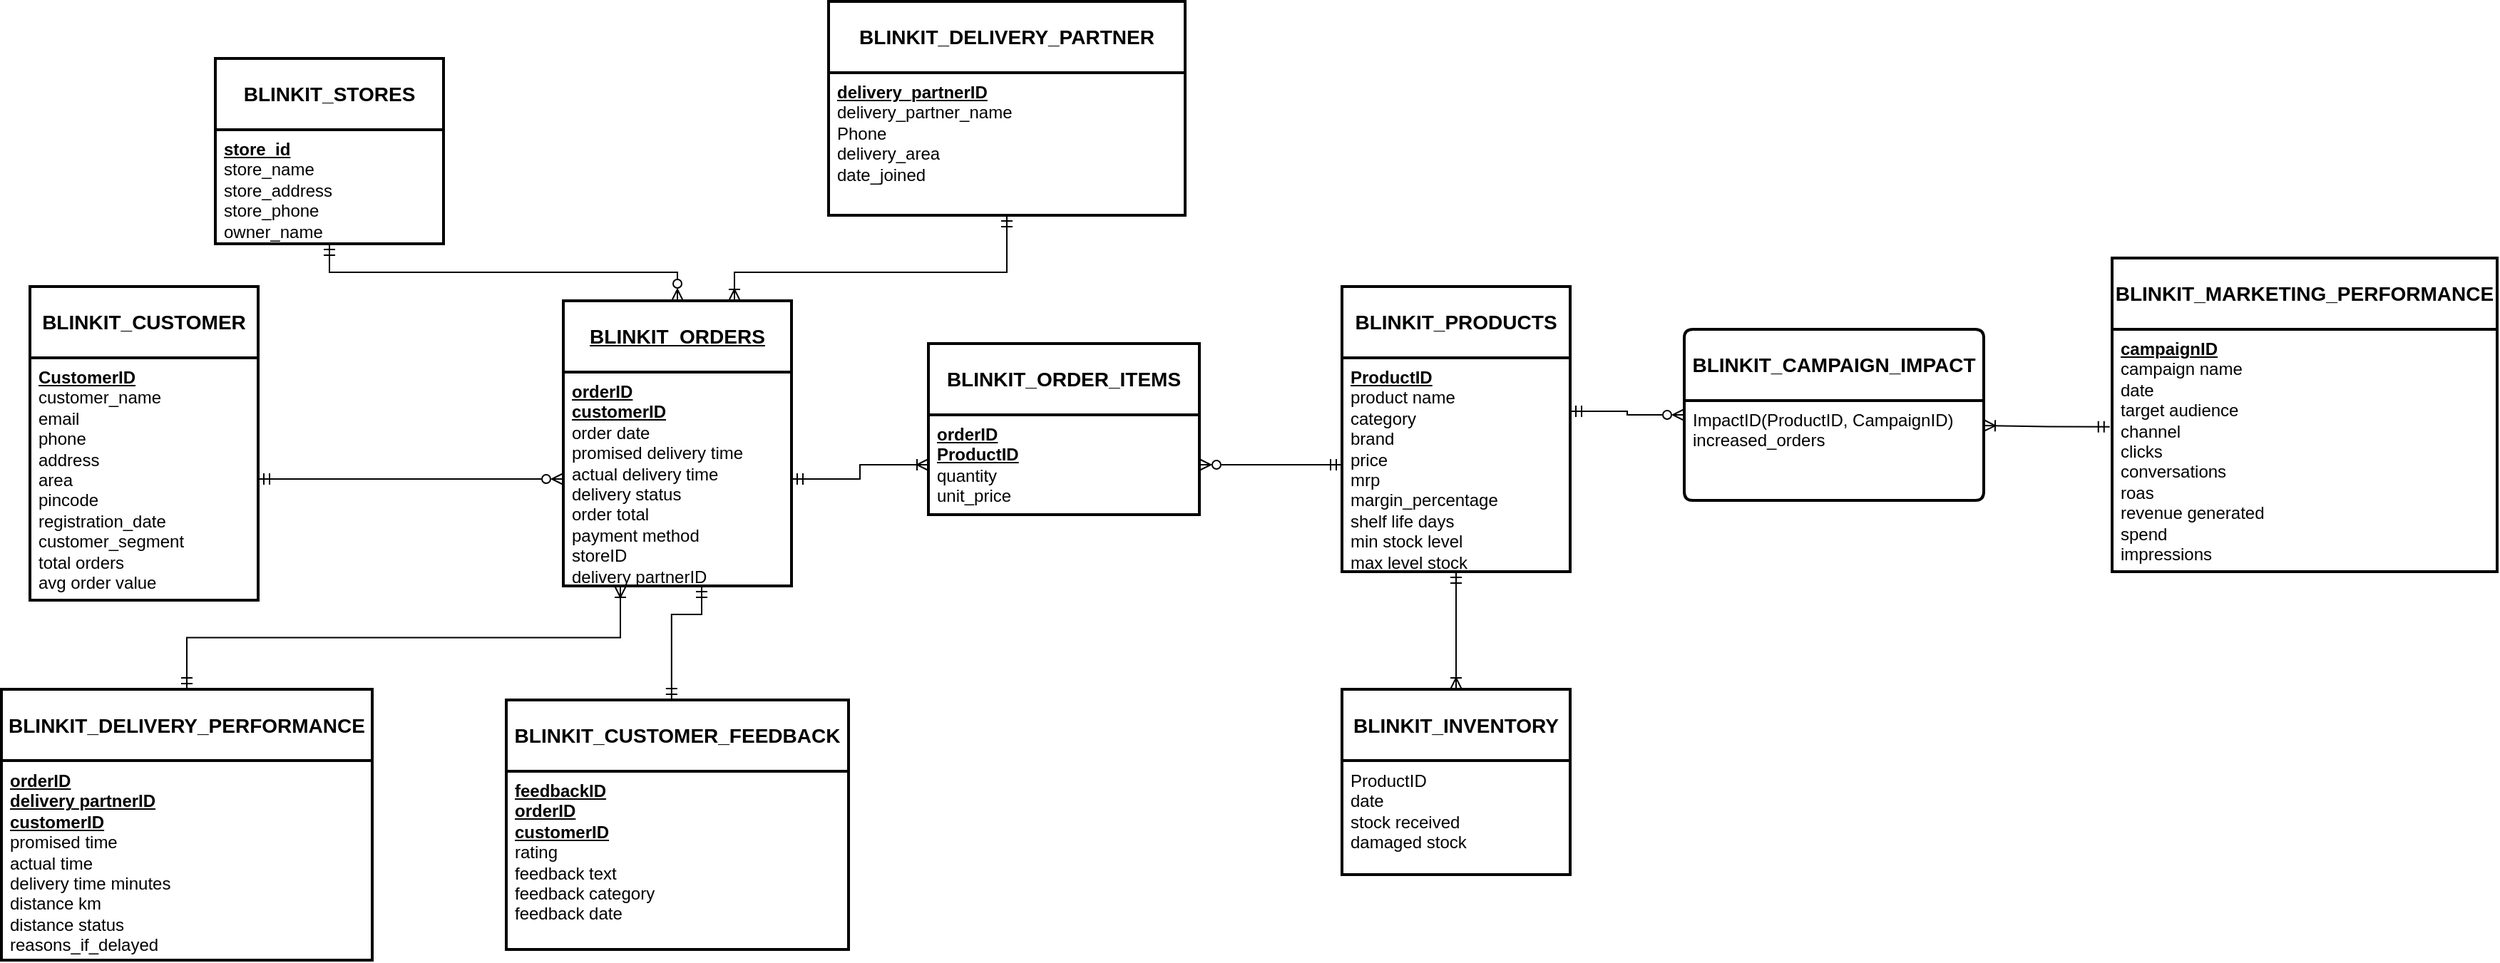 <mxfile version="26.1.1">
  <diagram name="Page-1" id="y06rnFOcyYg07HTtk7I7">
    <mxGraphModel grid="1" page="1" gridSize="10" guides="1" tooltips="1" connect="1" arrows="1" fold="1" pageScale="1" pageWidth="827" pageHeight="1169" math="0" shadow="0">
      <root>
        <mxCell id="0" />
        <mxCell id="1" parent="0" />
        <mxCell id="3FQP7Zj7iUDV4RMBYiaK-109" value="&lt;b&gt;BLINKIT_CUSTOMER&lt;/b&gt;" style="swimlane;childLayout=stackLayout;horizontal=1;startSize=50;horizontalStack=0;rounded=0;fontSize=14;fontStyle=0;strokeWidth=2;resizeParent=0;resizeLast=1;shadow=0;dashed=0;align=center;arcSize=4;whiteSpace=wrap;html=1;" vertex="1" parent="1">
          <mxGeometry x="-40" y="180" width="160" height="220" as="geometry" />
        </mxCell>
        <mxCell id="3FQP7Zj7iUDV4RMBYiaK-110" value="&lt;b&gt;&lt;u&gt;CustomerID&lt;/u&gt;&lt;/b&gt;&lt;div&gt;customer_name&lt;/div&gt;&lt;div&gt;email&lt;/div&gt;&lt;div&gt;phone&lt;/div&gt;&lt;div&gt;address&lt;/div&gt;&lt;div&gt;area&lt;/div&gt;&lt;div&gt;pincode&lt;/div&gt;&lt;div&gt;registration_date&lt;/div&gt;&lt;div&gt;customer_segment&lt;/div&gt;&lt;div&gt;total orders&lt;/div&gt;&lt;div&gt;avg order value&lt;/div&gt;&lt;div&gt;&lt;br&gt;&lt;/div&gt;" style="align=left;strokeColor=none;fillColor=none;spacingLeft=4;spacingRight=4;fontSize=12;verticalAlign=top;resizable=0;rotatable=0;part=1;html=1;whiteSpace=wrap;" vertex="1" parent="3FQP7Zj7iUDV4RMBYiaK-109">
          <mxGeometry y="50" width="160" height="170" as="geometry" />
        </mxCell>
        <mxCell id="3FQP7Zj7iUDV4RMBYiaK-111" value="&lt;b&gt;BLINKIT_PRODUCTS&lt;/b&gt;" style="swimlane;childLayout=stackLayout;horizontal=1;startSize=50;horizontalStack=0;rounded=0;fontSize=14;fontStyle=0;strokeWidth=2;resizeParent=0;resizeLast=1;shadow=0;dashed=0;align=center;arcSize=4;whiteSpace=wrap;html=1;" vertex="1" parent="1">
          <mxGeometry x="880" y="180" width="160" height="200" as="geometry" />
        </mxCell>
        <mxCell id="3FQP7Zj7iUDV4RMBYiaK-112" value="&lt;b&gt;&lt;u&gt;ProductID&lt;/u&gt;&lt;/b&gt;&lt;div&gt;product name&lt;/div&gt;&lt;div&gt;category&lt;/div&gt;&lt;div&gt;brand&lt;/div&gt;&lt;div&gt;price&lt;/div&gt;&lt;div&gt;mrp&lt;/div&gt;&lt;div&gt;margin_percentage&lt;/div&gt;&lt;div&gt;shelf life days&lt;/div&gt;&lt;div&gt;min stock level&lt;/div&gt;&lt;div&gt;max level stock&lt;/div&gt;" style="align=left;strokeColor=none;fillColor=none;spacingLeft=4;spacingRight=4;fontSize=12;verticalAlign=top;resizable=0;rotatable=0;part=1;html=1;whiteSpace=wrap;" vertex="1" parent="3FQP7Zj7iUDV4RMBYiaK-111">
          <mxGeometry y="50" width="160" height="150" as="geometry" />
        </mxCell>
        <mxCell id="JYVeFwcHpj_07sLq7fxB-6" style="edgeStyle=orthogonalEdgeStyle;rounded=0;orthogonalLoop=1;jettySize=auto;html=1;exitX=0.5;exitY=0;exitDx=0;exitDy=0;entryX=0.5;entryY=1;entryDx=0;entryDy=0;endArrow=ERmandOne;endFill=0;startArrow=ERzeroToMany;startFill=0;" edge="1" parent="1" source="3FQP7Zj7iUDV4RMBYiaK-113" target="JYVeFwcHpj_07sLq7fxB-3">
          <mxGeometry relative="1" as="geometry" />
        </mxCell>
        <mxCell id="JYVeFwcHpj_07sLq7fxB-8" style="edgeStyle=orthogonalEdgeStyle;rounded=0;orthogonalLoop=1;jettySize=auto;html=1;exitX=0.75;exitY=0;exitDx=0;exitDy=0;entryX=0.5;entryY=1;entryDx=0;entryDy=0;endArrow=ERmandOne;endFill=0;startArrow=ERoneToMany;startFill=0;" edge="1" parent="1" source="3FQP7Zj7iUDV4RMBYiaK-113" target="JYVeFwcHpj_07sLq7fxB-5">
          <mxGeometry relative="1" as="geometry">
            <Array as="points">
              <mxPoint x="454" y="170" />
              <mxPoint x="645" y="170" />
            </Array>
          </mxGeometry>
        </mxCell>
        <mxCell id="3FQP7Zj7iUDV4RMBYiaK-113" value="&lt;b&gt;&lt;u&gt;BLINKIT_ORDERS&lt;/u&gt;&lt;/b&gt;" style="swimlane;childLayout=stackLayout;horizontal=1;startSize=50;horizontalStack=0;rounded=0;fontSize=14;fontStyle=0;strokeWidth=2;resizeParent=0;resizeLast=1;shadow=0;dashed=0;align=center;arcSize=4;whiteSpace=wrap;html=1;" vertex="1" parent="1">
          <mxGeometry x="334" y="190" width="160" height="200" as="geometry" />
        </mxCell>
        <mxCell id="3FQP7Zj7iUDV4RMBYiaK-114" value="&lt;b&gt;&lt;u&gt;orderID&lt;/u&gt;&lt;/b&gt;&lt;div&gt;&lt;b&gt;&lt;u&gt;customerID&lt;/u&gt;&lt;/b&gt;&lt;/div&gt;&lt;div&gt;order date&lt;/div&gt;&lt;div&gt;promised delivery time&lt;/div&gt;&lt;div&gt;actual delivery time&lt;/div&gt;&lt;div&gt;delivery status&lt;/div&gt;&lt;div&gt;order total&amp;nbsp;&lt;/div&gt;&lt;div&gt;payment method&lt;/div&gt;&lt;div&gt;storeID&lt;/div&gt;&lt;div&gt;delivery partnerID&lt;/div&gt;&lt;div&gt;&lt;br&gt;&lt;/div&gt;" style="align=left;strokeColor=none;fillColor=none;spacingLeft=4;spacingRight=4;fontSize=12;verticalAlign=top;resizable=0;rotatable=0;part=1;html=1;whiteSpace=wrap;" vertex="1" parent="3FQP7Zj7iUDV4RMBYiaK-113">
          <mxGeometry y="50" width="160" height="150" as="geometry" />
        </mxCell>
        <mxCell id="3FQP7Zj7iUDV4RMBYiaK-117" value="&lt;b&gt;BLINKIT_ORDER_ITEMS&lt;/b&gt;" style="swimlane;childLayout=stackLayout;horizontal=1;startSize=50;horizontalStack=0;rounded=0;fontSize=14;fontStyle=0;strokeWidth=2;resizeParent=0;resizeLast=1;shadow=0;dashed=0;align=center;arcSize=4;whiteSpace=wrap;html=1;" vertex="1" parent="1">
          <mxGeometry x="590" y="220" width="190" height="120" as="geometry" />
        </mxCell>
        <mxCell id="3FQP7Zj7iUDV4RMBYiaK-118" value="&lt;b&gt;&lt;u&gt;orderID&lt;/u&gt;&lt;/b&gt;&lt;div&gt;&lt;b&gt;&lt;u&gt;ProductID&lt;/u&gt;&lt;/b&gt;&lt;/div&gt;&lt;div&gt;quantity&lt;/div&gt;&lt;div&gt;unit_price&lt;/div&gt;" style="align=left;strokeColor=none;fillColor=none;spacingLeft=4;spacingRight=4;fontSize=12;verticalAlign=top;resizable=0;rotatable=0;part=1;html=1;whiteSpace=wrap;" vertex="1" parent="3FQP7Zj7iUDV4RMBYiaK-117">
          <mxGeometry y="50" width="190" height="70" as="geometry" />
        </mxCell>
        <mxCell id="3FQP7Zj7iUDV4RMBYiaK-123" value="&lt;b&gt;BLINKIT_CUSTOMER_FEEDBACK&lt;/b&gt;" style="swimlane;childLayout=stackLayout;horizontal=1;startSize=50;horizontalStack=0;rounded=0;fontSize=14;fontStyle=0;strokeWidth=2;resizeParent=0;resizeLast=1;shadow=0;dashed=0;align=center;arcSize=4;whiteSpace=wrap;html=1;" vertex="1" parent="1">
          <mxGeometry x="294" y="470" width="240" height="175" as="geometry" />
        </mxCell>
        <mxCell id="3FQP7Zj7iUDV4RMBYiaK-124" value="&lt;b&gt;&lt;u&gt;feedbackID&lt;/u&gt;&lt;/b&gt;&lt;div&gt;&lt;b&gt;&lt;u&gt;orderID&lt;/u&gt;&lt;/b&gt;&lt;/div&gt;&lt;div&gt;&lt;b&gt;&lt;u&gt;customerID&lt;/u&gt;&lt;/b&gt;&lt;/div&gt;&lt;div&gt;rating&lt;/div&gt;&lt;div&gt;feedback text&lt;/div&gt;&lt;div&gt;feedback category&lt;/div&gt;&lt;div&gt;feedback date&lt;/div&gt;" style="align=left;strokeColor=none;fillColor=none;spacingLeft=4;spacingRight=4;fontSize=12;verticalAlign=top;resizable=0;rotatable=0;part=1;html=1;whiteSpace=wrap;" vertex="1" parent="3FQP7Zj7iUDV4RMBYiaK-123">
          <mxGeometry y="50" width="240" height="125" as="geometry" />
        </mxCell>
        <mxCell id="PaVeQNF0_1uJ8ivoW8iE-1" style="edgeStyle=orthogonalEdgeStyle;rounded=0;orthogonalLoop=1;jettySize=auto;html=1;exitX=0.5;exitY=0;exitDx=0;exitDy=0;entryX=0.5;entryY=1;entryDx=0;entryDy=0;endArrow=ERmandOne;endFill=0;startArrow=ERoneToMany;startFill=0;" edge="1" parent="1" source="3FQP7Zj7iUDV4RMBYiaK-126" target="3FQP7Zj7iUDV4RMBYiaK-112">
          <mxGeometry relative="1" as="geometry" />
        </mxCell>
        <mxCell id="3FQP7Zj7iUDV4RMBYiaK-126" value="&lt;b&gt;BLINKIT_INVENTORY&lt;/b&gt;" style="swimlane;childLayout=stackLayout;horizontal=1;startSize=50;horizontalStack=0;rounded=0;fontSize=14;fontStyle=0;strokeWidth=2;resizeParent=0;resizeLast=1;shadow=0;dashed=0;align=center;arcSize=4;whiteSpace=wrap;html=1;" vertex="1" parent="1">
          <mxGeometry x="880" y="462.5" width="160" height="130" as="geometry" />
        </mxCell>
        <mxCell id="3FQP7Zj7iUDV4RMBYiaK-127" value="ProductID&lt;div&gt;date&lt;/div&gt;&lt;div&gt;stock received&lt;/div&gt;&lt;div&gt;damaged stock&lt;/div&gt;" style="align=left;strokeColor=none;fillColor=none;spacingLeft=4;spacingRight=4;fontSize=12;verticalAlign=top;resizable=0;rotatable=0;part=1;html=1;whiteSpace=wrap;" vertex="1" parent="3FQP7Zj7iUDV4RMBYiaK-126">
          <mxGeometry y="50" width="160" height="80" as="geometry" />
        </mxCell>
        <mxCell id="3FQP7Zj7iUDV4RMBYiaK-128" value="&lt;b&gt;BLINKIT_MARKETING_PERFORMANCE&lt;/b&gt;" style="swimlane;childLayout=stackLayout;horizontal=1;startSize=50;horizontalStack=0;rounded=0;fontSize=14;fontStyle=0;strokeWidth=2;resizeParent=0;resizeLast=1;shadow=0;dashed=0;align=center;arcSize=4;whiteSpace=wrap;html=1;" vertex="1" parent="1">
          <mxGeometry x="1420" y="160" width="270" height="220" as="geometry" />
        </mxCell>
        <mxCell id="3FQP7Zj7iUDV4RMBYiaK-129" value="&lt;b&gt;&lt;u&gt;campaignID&lt;/u&gt;&lt;/b&gt;&lt;div&gt;campaign name&lt;/div&gt;&lt;div&gt;date&lt;/div&gt;&lt;div&gt;target audience&lt;/div&gt;&lt;div&gt;channel&lt;/div&gt;&lt;div&gt;clicks&lt;/div&gt;&lt;div&gt;conversations&lt;/div&gt;&lt;div&gt;roas&lt;/div&gt;&lt;div&gt;revenue generated&lt;/div&gt;&lt;div&gt;spend&lt;/div&gt;&lt;div&gt;impressions&lt;/div&gt;" style="align=left;strokeColor=none;fillColor=none;spacingLeft=4;spacingRight=4;fontSize=12;verticalAlign=top;resizable=0;rotatable=0;part=1;html=1;whiteSpace=wrap;" vertex="1" parent="3FQP7Zj7iUDV4RMBYiaK-128">
          <mxGeometry y="50" width="270" height="170" as="geometry" />
        </mxCell>
        <mxCell id="PaVeQNF0_1uJ8ivoW8iE-2" style="edgeStyle=orthogonalEdgeStyle;rounded=0;orthogonalLoop=1;jettySize=auto;html=1;exitX=0.5;exitY=0;exitDx=0;exitDy=0;entryX=0.25;entryY=1;entryDx=0;entryDy=0;endArrow=ERoneToMany;endFill=0;startArrow=ERmandOne;startFill=0;" edge="1" parent="1" source="3FQP7Zj7iUDV4RMBYiaK-130" target="3FQP7Zj7iUDV4RMBYiaK-114">
          <mxGeometry relative="1" as="geometry" />
        </mxCell>
        <mxCell id="3FQP7Zj7iUDV4RMBYiaK-130" value="&lt;b&gt;BLINKIT_DELIVERY_PERFORMANCE&lt;/b&gt;" style="swimlane;childLayout=stackLayout;horizontal=1;startSize=50;horizontalStack=0;rounded=0;fontSize=14;fontStyle=0;strokeWidth=2;resizeParent=0;resizeLast=1;shadow=0;dashed=0;align=center;arcSize=4;whiteSpace=wrap;html=1;" vertex="1" parent="1">
          <mxGeometry x="-60" y="462.5" width="260" height="190" as="geometry" />
        </mxCell>
        <mxCell id="3FQP7Zj7iUDV4RMBYiaK-131" value="&lt;b style=&quot;&quot;&gt;&lt;u&gt;orderID&lt;/u&gt;&lt;/b&gt;&lt;div&gt;&lt;b&gt;&lt;u&gt;delivery partnerID&lt;/u&gt;&lt;/b&gt;&lt;/div&gt;&lt;div&gt;&lt;b style=&quot;&quot;&gt;&lt;u&gt;customerID&lt;/u&gt;&lt;/b&gt;&lt;/div&gt;&lt;div&gt;promised time&lt;/div&gt;&lt;div&gt;actual time&lt;/div&gt;&lt;div&gt;delivery time minutes&lt;/div&gt;&lt;div&gt;distance km&lt;/div&gt;&lt;div&gt;distance status&lt;/div&gt;&lt;div&gt;reasons_if_delayed&lt;/div&gt;" style="align=left;strokeColor=none;fillColor=none;spacingLeft=4;spacingRight=4;fontSize=12;verticalAlign=top;resizable=0;rotatable=0;part=1;html=1;whiteSpace=wrap;" vertex="1" parent="3FQP7Zj7iUDV4RMBYiaK-130">
          <mxGeometry y="50" width="260" height="140" as="geometry" />
        </mxCell>
        <mxCell id="3FQP7Zj7iUDV4RMBYiaK-133" style="edgeStyle=orthogonalEdgeStyle;rounded=0;orthogonalLoop=1;jettySize=auto;html=1;exitX=1;exitY=0.5;exitDx=0;exitDy=0;entryX=0;entryY=0.5;entryDx=0;entryDy=0;endArrow=ERzeroToMany;endFill=0;startArrow=ERmandOne;startFill=0;" edge="1" parent="1" source="3FQP7Zj7iUDV4RMBYiaK-110" target="3FQP7Zj7iUDV4RMBYiaK-114">
          <mxGeometry relative="1" as="geometry" />
        </mxCell>
        <mxCell id="_lz8bZvO0PPW8Vb-i6Rp-1" style="edgeStyle=orthogonalEdgeStyle;rounded=0;orthogonalLoop=1;jettySize=auto;html=1;exitX=1;exitY=0.5;exitDx=0;exitDy=0;entryX=0;entryY=0.5;entryDx=0;entryDy=0;endArrow=ERmandOne;endFill=0;startArrow=ERzeroToMany;startFill=0;" edge="1" parent="1" source="3FQP7Zj7iUDV4RMBYiaK-118" target="3FQP7Zj7iUDV4RMBYiaK-112">
          <mxGeometry relative="1" as="geometry">
            <Array as="points">
              <mxPoint x="880" y="305" />
              <mxPoint x="880" y="305" />
            </Array>
          </mxGeometry>
        </mxCell>
        <mxCell id="_lz8bZvO0PPW8Vb-i6Rp-2" style="edgeStyle=orthogonalEdgeStyle;rounded=0;orthogonalLoop=1;jettySize=auto;html=1;exitX=1;exitY=0.5;exitDx=0;exitDy=0;endArrow=ERoneToMany;endFill=0;startArrow=ERmandOne;startFill=0;" edge="1" parent="1" source="3FQP7Zj7iUDV4RMBYiaK-114" target="3FQP7Zj7iUDV4RMBYiaK-118">
          <mxGeometry relative="1" as="geometry" />
        </mxCell>
        <mxCell id="PaVeQNF0_1uJ8ivoW8iE-6" value="&lt;b&gt;BLINKIT_CAMPAIGN_IMPACT&lt;/b&gt;" style="swimlane;childLayout=stackLayout;horizontal=1;startSize=50;horizontalStack=0;rounded=1;fontSize=14;fontStyle=0;strokeWidth=2;resizeParent=0;resizeLast=1;shadow=0;dashed=0;align=center;arcSize=4;whiteSpace=wrap;html=1;" vertex="1" parent="1">
          <mxGeometry x="1120" y="210" width="210" height="120" as="geometry" />
        </mxCell>
        <mxCell id="PaVeQNF0_1uJ8ivoW8iE-7" value="ImpactID(ProductID,&amp;nbsp;&lt;span style=&quot;background-color: transparent; color: light-dark(rgb(0, 0, 0), rgb(255, 255, 255));&quot;&gt;CampaignID)&lt;/span&gt;&lt;div&gt;&lt;span style=&quot;background-color: transparent; color: light-dark(rgb(0, 0, 0), rgb(255, 255, 255));&quot;&gt;increased_orders&lt;/span&gt;&lt;/div&gt;" style="align=left;strokeColor=none;fillColor=none;spacingLeft=4;spacingRight=4;fontSize=12;verticalAlign=top;resizable=0;rotatable=0;part=1;html=1;whiteSpace=wrap;" vertex="1" parent="PaVeQNF0_1uJ8ivoW8iE-6">
          <mxGeometry y="50" width="210" height="70" as="geometry" />
        </mxCell>
        <mxCell id="PaVeQNF0_1uJ8ivoW8iE-8" style="edgeStyle=orthogonalEdgeStyle;rounded=0;orthogonalLoop=1;jettySize=auto;html=1;exitX=1;exitY=0.25;exitDx=0;exitDy=0;entryX=0;entryY=0.5;entryDx=0;entryDy=0;endArrow=ERzeroToMany;endFill=0;startArrow=ERmandOne;startFill=0;" edge="1" parent="1" source="3FQP7Zj7iUDV4RMBYiaK-112" target="PaVeQNF0_1uJ8ivoW8iE-6">
          <mxGeometry relative="1" as="geometry" />
        </mxCell>
        <mxCell id="PaVeQNF0_1uJ8ivoW8iE-9" style="edgeStyle=orthogonalEdgeStyle;rounded=0;orthogonalLoop=1;jettySize=auto;html=1;exitX=-0.006;exitY=0.402;exitDx=0;exitDy=0;entryX=1;entryY=0.25;entryDx=0;entryDy=0;endArrow=ERoneToMany;endFill=0;startArrow=ERmandOne;startFill=0;exitPerimeter=0;" edge="1" parent="1" source="3FQP7Zj7iUDV4RMBYiaK-129" target="PaVeQNF0_1uJ8ivoW8iE-7">
          <mxGeometry relative="1" as="geometry" />
        </mxCell>
        <mxCell id="JYVeFwcHpj_07sLq7fxB-2" value="&lt;b&gt;BLINKIT_STORES&lt;/b&gt;" style="swimlane;childLayout=stackLayout;horizontal=1;startSize=50;horizontalStack=0;rounded=0;fontSize=14;fontStyle=0;strokeWidth=2;resizeParent=0;resizeLast=1;shadow=0;dashed=0;align=center;arcSize=4;whiteSpace=wrap;html=1;" vertex="1" parent="1">
          <mxGeometry x="90" y="20" width="160" height="130" as="geometry" />
        </mxCell>
        <mxCell id="JYVeFwcHpj_07sLq7fxB-3" value="&lt;b&gt;&lt;u&gt;store_id&lt;br&gt;&lt;/u&gt;&lt;/b&gt;store_name&lt;div&gt;store_address&lt;/div&gt;&lt;div&gt;store_phone&lt;/div&gt;&lt;div&gt;owner_name&lt;/div&gt;&lt;div&gt;&lt;br&gt;&lt;/div&gt;" style="align=left;strokeColor=none;fillColor=none;spacingLeft=4;spacingRight=4;fontSize=12;verticalAlign=top;resizable=0;rotatable=0;part=1;html=1;whiteSpace=wrap;" vertex="1" parent="JYVeFwcHpj_07sLq7fxB-2">
          <mxGeometry y="50" width="160" height="80" as="geometry" />
        </mxCell>
        <mxCell id="JYVeFwcHpj_07sLq7fxB-4" value="&lt;b&gt;BLINKIT_DELIVERY_PARTNER&lt;/b&gt;" style="swimlane;childLayout=stackLayout;horizontal=1;startSize=50;horizontalStack=0;rounded=0;fontSize=14;fontStyle=0;strokeWidth=2;resizeParent=0;resizeLast=1;shadow=0;dashed=0;align=center;arcSize=4;whiteSpace=wrap;html=1;" vertex="1" parent="1">
          <mxGeometry x="520" y="-20" width="250" height="150" as="geometry" />
        </mxCell>
        <mxCell id="JYVeFwcHpj_07sLq7fxB-5" value="&lt;b&gt;&lt;u&gt;delivery_partnerID&lt;/u&gt;&lt;/b&gt;&lt;br&gt;delivery_partner_name&lt;div&gt;Phone&lt;/div&gt;&lt;div&gt;delivery_area&lt;/div&gt;&lt;div&gt;date_joined&lt;br&gt;&lt;br&gt;&lt;/div&gt;" style="align=left;strokeColor=none;fillColor=none;spacingLeft=4;spacingRight=4;fontSize=12;verticalAlign=top;resizable=0;rotatable=0;part=1;html=1;whiteSpace=wrap;" vertex="1" parent="JYVeFwcHpj_07sLq7fxB-4">
          <mxGeometry y="50" width="250" height="100" as="geometry" />
        </mxCell>
        <mxCell id="FkbDv8gm4fMAR_b3d7z_-2" style="edgeStyle=orthogonalEdgeStyle;rounded=0;orthogonalLoop=1;jettySize=auto;html=1;startArrow=ERmandOne;startFill=0;endArrow=ERmandOne;endFill=0;exitX=0.483;exitY=0;exitDx=0;exitDy=0;exitPerimeter=0;" edge="1" parent="1" source="3FQP7Zj7iUDV4RMBYiaK-123">
          <mxGeometry relative="1" as="geometry">
            <Array as="points">
              <mxPoint x="410" y="410" />
              <mxPoint x="431" y="410" />
            </Array>
            <mxPoint x="450" y="430" as="sourcePoint" />
            <mxPoint x="431" y="390" as="targetPoint" />
          </mxGeometry>
        </mxCell>
      </root>
    </mxGraphModel>
  </diagram>
</mxfile>
